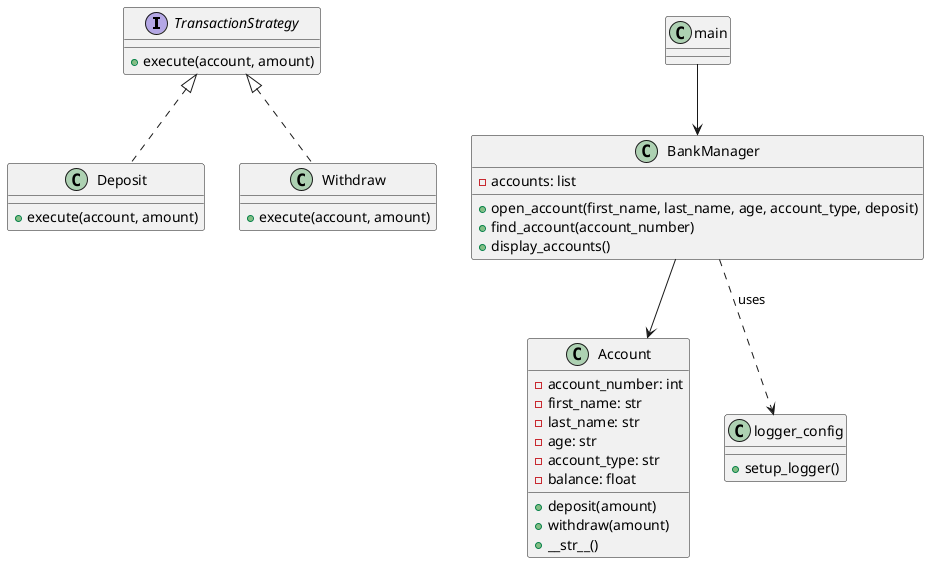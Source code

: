 @startuml

interface TransactionStrategy {
    +execute(account, amount)
}

class Account {
    - account_number: int
    - first_name: str
    - last_name: str
    - age: str
    - account_type: str
    - balance: float
    + deposit(amount)
    + withdraw(amount)
    + __str__()
}

class BankManager {
    - accounts: list
    + open_account(first_name, last_name, age, account_type, deposit)
    + find_account(account_number)
    + display_accounts()
}

class Deposit {
    + execute(account, amount)
}

class Withdraw {
    + execute(account, amount)
}

class logger_config {
    + setup_logger()
}

class main

main --> BankManager
BankManager --> Account
BankManager ..> logger_config : uses
TransactionStrategy <|.. Deposit
TransactionStrategy <|.. Withdraw

@enduml
